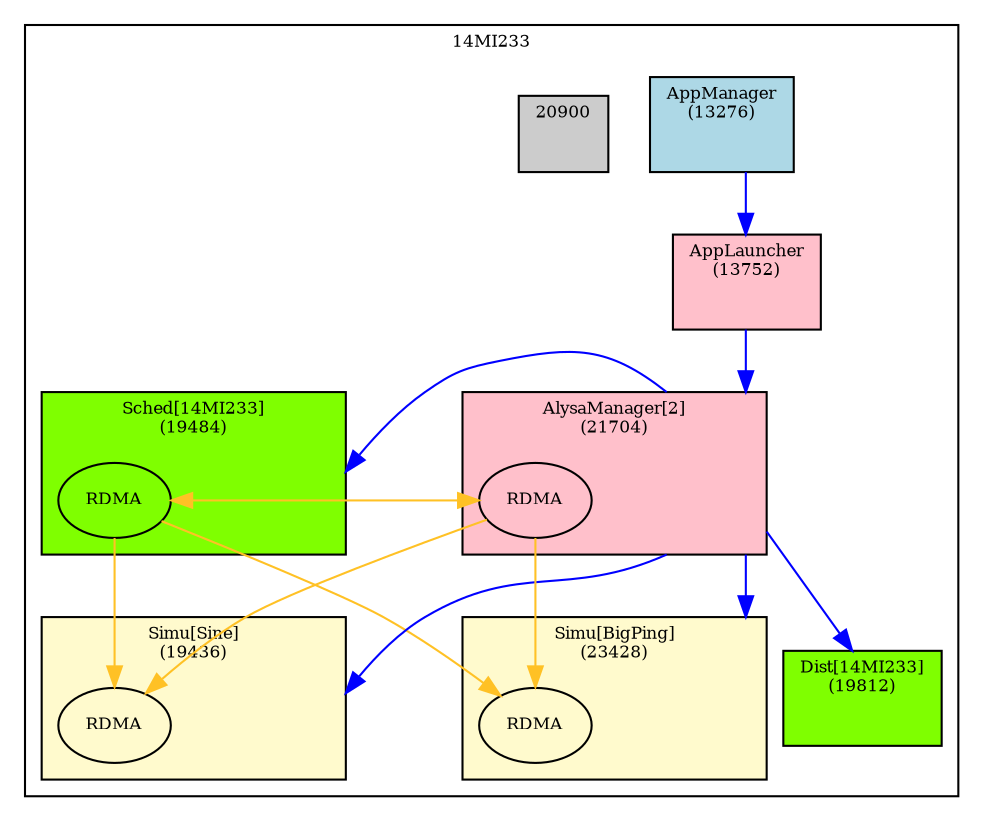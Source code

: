 digraph GraphMain {
graph [
compound=true, dpi=150, fontsize=8, nodesep=1, ranksep=1];
node [
fontsize=8];
subgraph cluster_Host_14MI233 {
graph [
label="14MI233"];
subgraph cluster_Proc_14MI233_13276 {
graph [
bgcolor=lightblue, label="AppManager\n(13276)"];
0[label="AppManager\n(13276)", shape=point, style=invis];
}
subgraph cluster_Proc_14MI233_13752 {
graph [
bgcolor=pink, label="AppLauncher\n(13752)"];
1[label="AppLauncher\n(13752)", shape=point, style=invis];
}
subgraph cluster_Proc_14MI233_19436 {
graph [
bgcolor=lemonchiffon, label="Simu[Sine]\n(19436)"];
2[label="Simu[Sine]\n(19436)", shape=point, style=invis];
9[label=RDMA];
}
subgraph cluster_Proc_14MI233_19484 {
graph [
bgcolor=chartreuse, label="Sched[14MI233]\n(19484)"];
3[label="Sched[14MI233]\n(19484)", shape=point, style=invis];
8[label=RDMA];
}
subgraph cluster_Proc_14MI233_19812 {
graph [
bgcolor=chartreuse, label="Dist[14MI233]\n(19812)"];
4[label="Dist[14MI233]\n(19812)", shape=point, style=invis];
}
subgraph cluster_Proc_14MI233_20900 {
graph [
bgcolor=grey80, label=20900];
5[label=20900, shape=point, style=invis];
}
subgraph cluster_Proc_14MI233_21704 {
graph [
bgcolor=pink, label="AlysaManager[2]\n(21704)"];
6[label="AlysaManager[2]\n(21704)", shape=point, style=invis];
10[label=RDMA];
}
subgraph cluster_Proc_14MI233_23428 {
graph [
bgcolor=lemonchiffon, label="Simu[BigPing]\n(23428)"];
7[label="Simu[BigPing]\n(23428)", shape=point, style=invis];
11[label=RDMA];
}
0 -> 1[color=blue, lhead=cluster_Proc_14MI233_13752, ltail=cluster_Proc_14MI233_13276];
1 -> 6[color=blue, lhead=cluster_Proc_14MI233_21704, ltail=cluster_Proc_14MI233_13752];
6 -> 2[color=blue, lhead=cluster_Proc_14MI233_19436, ltail=cluster_Proc_14MI233_21704];
6 -> 3[color=blue, lhead=cluster_Proc_14MI233_19484, ltail=cluster_Proc_14MI233_21704];
6 -> 4[color=blue, lhead=cluster_Proc_14MI233_19812, ltail=cluster_Proc_14MI233_21704];
6 -> 7[color=blue, lhead=cluster_Proc_14MI233_23428, ltail=cluster_Proc_14MI233_21704];
8 -> 9[color=goldenrod1];
8 -> 10[color=goldenrod1, dir=both];
8 -> 11[color=goldenrod1];
10 -> 9[color=goldenrod1];
10 -> 11[color=goldenrod1];
}
}
